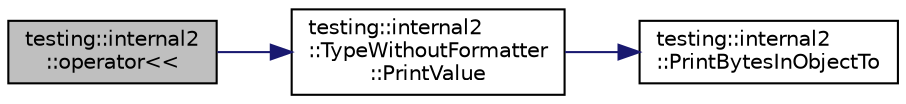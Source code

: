 digraph "testing::internal2::operator&lt;&lt;"
{
  edge [fontname="Helvetica",fontsize="10",labelfontname="Helvetica",labelfontsize="10"];
  node [fontname="Helvetica",fontsize="10",shape=record];
  rankdir="LR";
  Node0 [label="testing::internal2\l::operator\<\<",height=0.2,width=0.4,color="black", fillcolor="grey75", style="filled", fontcolor="black"];
  Node0 -> Node1 [color="midnightblue",fontsize="10",style="solid",fontname="Helvetica"];
  Node1 [label="testing::internal2\l::TypeWithoutFormatter\l::PrintValue",height=0.2,width=0.4,color="black", fillcolor="white", style="filled",URL="$df/d5e/classtesting_1_1internal2_1_1_type_without_formatter.html#a6651f6f7be2c0f899729eeb6038f76d3"];
  Node1 -> Node2 [color="midnightblue",fontsize="10",style="solid",fontname="Helvetica"];
  Node2 [label="testing::internal2\l::PrintBytesInObjectTo",height=0.2,width=0.4,color="black", fillcolor="white", style="filled",URL="$da/df7/namespacetesting_1_1internal2.html#a9fbf8e07c0f94dc74d6ef5e56cd3c553"];
}
